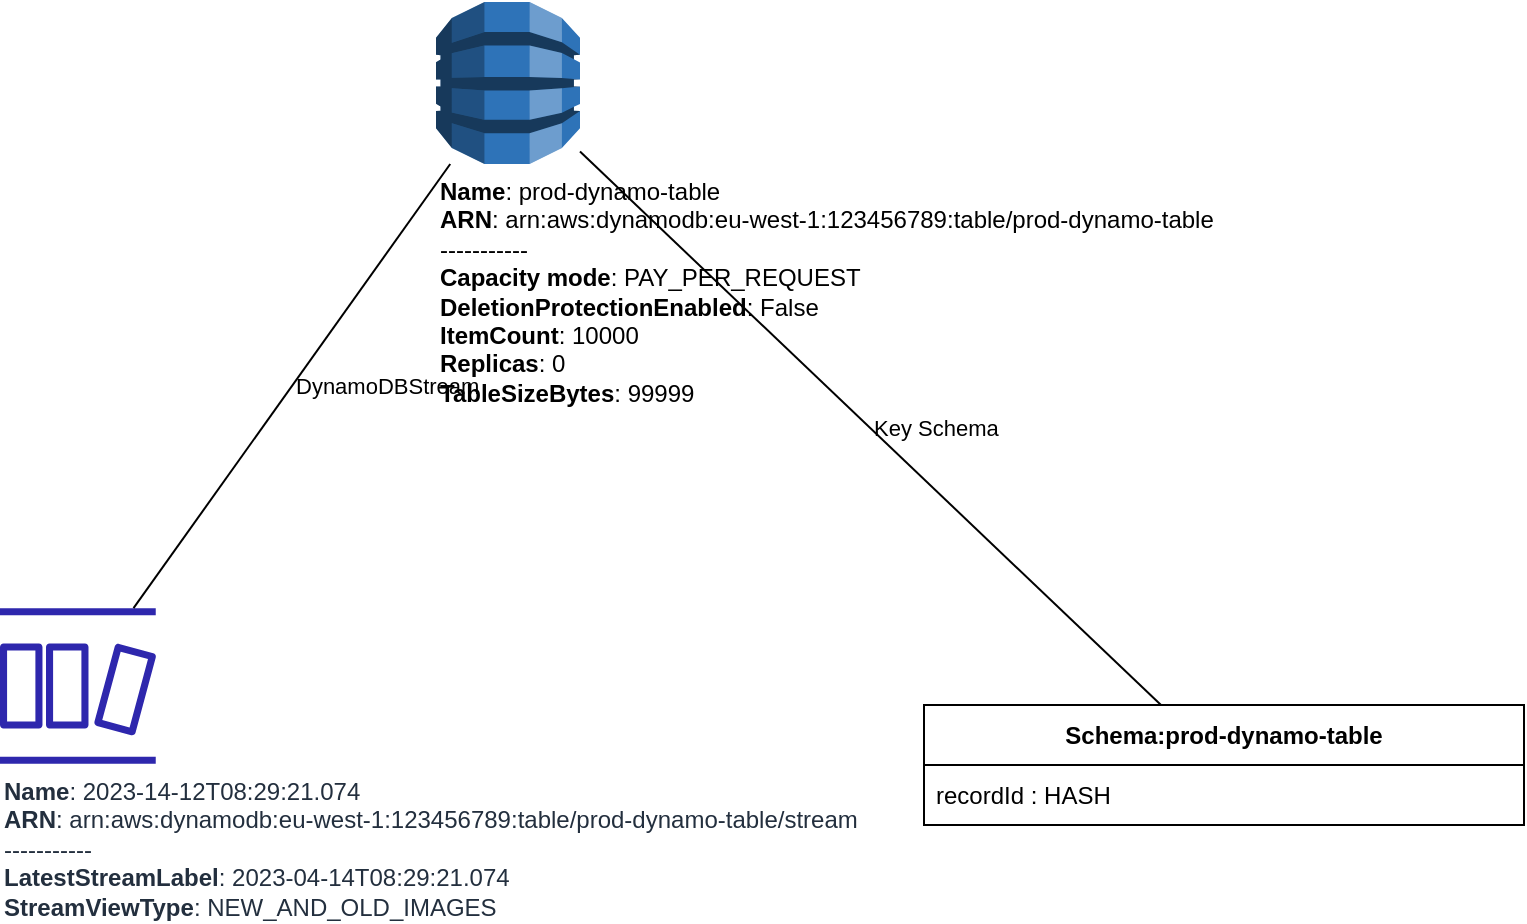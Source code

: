 <mxfile type="MultiCloud">
	<diagram id="diagram_1" name="AWS components">
		<mxGraphModel dx="1015" dy="661" grid="1" gridSize="10" guides="1" tooltips="1" connect="1" arrows="1" fold="1" page="1" pageScale="1" pageWidth="850" pageHeight="1100" math="0" shadow="0">
			<root>
				<mxCell id="0" />
				<mxCell id="1" parent="0" />
				<mxCell id="vertex:dynamo:arn:aws:dynamodb:eu-west-1:123456789:table/prod-dynamo-table" value="&lt;b&gt;Name&lt;/b&gt;: prod-dynamo-table&lt;BR&gt;&lt;b&gt;ARN&lt;/b&gt;: arn:aws:dynamodb:eu-west-1:123456789:table/prod-dynamo-table &lt;BR&gt;-----------&lt;BR&gt;&lt;b&gt;Capacity mode&lt;/b&gt;: PAY_PER_REQUEST&lt;BR&gt;&lt;b&gt;DeletionProtectionEnabled&lt;/b&gt;: False&lt;BR&gt;&lt;b&gt;ItemCount&lt;/b&gt;: 10000&lt;BR&gt;&lt;b&gt;Replicas&lt;/b&gt;: 0&lt;BR&gt;&lt;b&gt;TableSizeBytes&lt;/b&gt;: 99999" style="verticalLabelPosition=bottom;html=1;verticalAlign=top;aspect=fixed;align=left;pointerEvents=1;outlineConnect=0;dashed=0;verticalLabelPosition=bottom;verticalAlign=top;align=left;html=1;shape=mxgraph.aws3.dynamo_db;fillColor=#2E73B8;gradientColor=none;" parent="1" vertex="1">
					<!--vertex:prod-dynamo-table-->
					<mxGeometry width="72" height="81" as="geometry" x="218" />
				</mxCell>
				<mxCell id="vertex:dynamo_stream:arn:aws:dynamodb:eu-west-1:123456789:table/prod-dynamo-table/stream" value="&lt;b&gt;Name&lt;/b&gt;: 2023-14-12T08:29:21.074&lt;BR&gt;&lt;b&gt;ARN&lt;/b&gt;: arn:aws:dynamodb:eu-west-1:123456789:table/prod-dynamo-table/stream &lt;BR&gt;-----------&lt;BR&gt;&lt;b&gt;LatestStreamLabel&lt;/b&gt;: 2023-04-14T08:29:21.074&lt;BR&gt;&lt;b&gt;StreamViewType&lt;/b&gt;: NEW_AND_OLD_IMAGES" style="verticalLabelPosition=bottom;html=1;verticalAlign=top;aspect=fixed;align=left;pointerEvents=1;sketch=0;outlineConnect=0;fontColor=#232F3E;gradientColor=none;fillColor=#2E27AD;strokeColor=none;dashed=0;verticalLabelPosition=bottom;verticalAlign=top;align=left;html=1;fontSize=12;fontStyle=0;aspect=fixed;pointerEvents=1;shape=mxgraph.aws4.dynamodb_stream" parent="1" vertex="1">
					<!--vertex:2023-14-12T08:29:21.074-->
					<mxGeometry width="78" height="78" as="geometry" y="303" />
				</mxCell>
				<mxCell id="edge:dynamo:arn:aws:dynamodb:eu-west-1:123456789:table/prod-dynamo-table:to:dynamo_stream:arn:aws:dynamodb:eu-west-1:123456789:table/prod-dynamo-table/stream" style="endFill=0;endArrow=none;endArrow=none;" parent="1" source="vertex:dynamo:arn:aws:dynamodb:eu-west-1:123456789:table/prod-dynamo-table" target="vertex:dynamo_stream:arn:aws:dynamodb:eu-west-1:123456789:table/prod-dynamo-table/stream" edge="2">
					<!--edge:dynamo:arn:aws:dynamodb:eu-west-1:123456789:table/prod-dynamo-table:to:dynamo_stream:arn:aws:dynamodb:eu-west-1:123456789:table/prod-dynamo-table/stream-->
					<mxGeometry as="geometry" />
				</mxCell>
				<mxCell id="label:dynamo:arn:aws:dynamodb:eu-west-1:123456789:table/prod-dynamo-table:to:dynamo_stream:arn:aws:dynamodb:eu-west-1:123456789:table/prod-dynamo-table/stream" value="DynamoDBStream" style="edgeLabel;html=1;align=left;verticalAlign=middle;resizable=0;points=[];labelBackgroundColor=none;" parent="edge:dynamo:arn:aws:dynamodb:eu-west-1:123456789:table/prod-dynamo-table:to:dynamo_stream:arn:aws:dynamodb:eu-west-1:123456789:table/prod-dynamo-table/stream" vertex="1" connectable="0">
					<mxGeometry relative="1" as="geometry">
						<mxPoint as="offset" />
					</mxGeometry>
				</mxCell>
				<mxCell id="vertex:Schema:prod-dynamo-table:list" value="&lt;b&gt;Schema:prod-dynamo-table&lt;/b&gt;" style="swimlane;fontStyle=0;childLayout=stackLayout;horizontal=1;startSize=30;horizontalStack=0;resizeParent=1;resizeParentMax=0;resizeLast=0;collapsible=1;marginBottom=0;whiteSpace=wrap;html=1;" parent="1" vertex="1">
					<mxGeometry width="300" height="60" as="geometry" x="462" y="351.5" />
				</mxCell>
				<mxCell id="vertex:Schema:prod-dynamo-table:row:0" value="recordId : HASH" style="text;strokeColor=none;fillColor=none;align=left;verticalAlign=middle;spacingLeft=4;spacingRight=4;overflow=hidden;points=[[0,0.5],[1,0.5]];portConstraint=eastwest;rotatable=0;whiteSpace=wrap;html=1;" parent="vertex:Schema:prod-dynamo-table:list" vertex="1">
					<mxGeometry width="300" height="30" as="geometry" y="30" />
				</mxCell>
				<mxCell id="edge:dynamo:arn:aws:dynamodb:eu-west-1:123456789:table/prod-dynamo-table:to:Schema:prod-dynamo-table:list" style="endFill=0;endArrow=none;endArrow=none;" parent="1" source="vertex:dynamo:arn:aws:dynamodb:eu-west-1:123456789:table/prod-dynamo-table" target="vertex:Schema:prod-dynamo-table:list" edge="2">
					<!--edge:dynamo:arn:aws:dynamodb:eu-west-1:123456789:table/prod-dynamo-table:to:Schema:prod-dynamo-table:list-->
					<mxGeometry as="geometry" />
				</mxCell>
				<mxCell id="label:dynamo:arn:aws:dynamodb:eu-west-1:123456789:table/prod-dynamo-table:to:Schema:prod-dynamo-table:list" value="Key Schema" style="edgeLabel;html=1;align=left;verticalAlign=middle;resizable=0;points=[];labelBackgroundColor=none;" parent="edge:dynamo:arn:aws:dynamodb:eu-west-1:123456789:table/prod-dynamo-table:to:Schema:prod-dynamo-table:list" vertex="1" connectable="0">
					<mxGeometry relative="1" as="geometry">
						<mxPoint as="offset" />
					</mxGeometry>
				</mxCell>
			</root>
		</mxGraphModel>
	</diagram>
</mxfile>